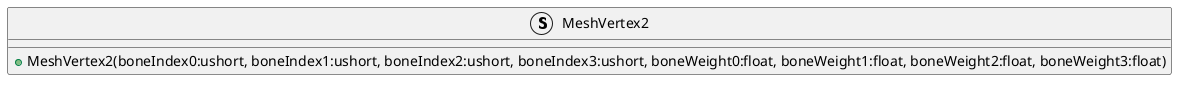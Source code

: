 @startuml
struct MeshVertex2 {
    + MeshVertex2(boneIndex0:ushort, boneIndex1:ushort, boneIndex2:ushort, boneIndex3:ushort, boneWeight0:float, boneWeight1:float, boneWeight2:float, boneWeight3:float)
}
@enduml
